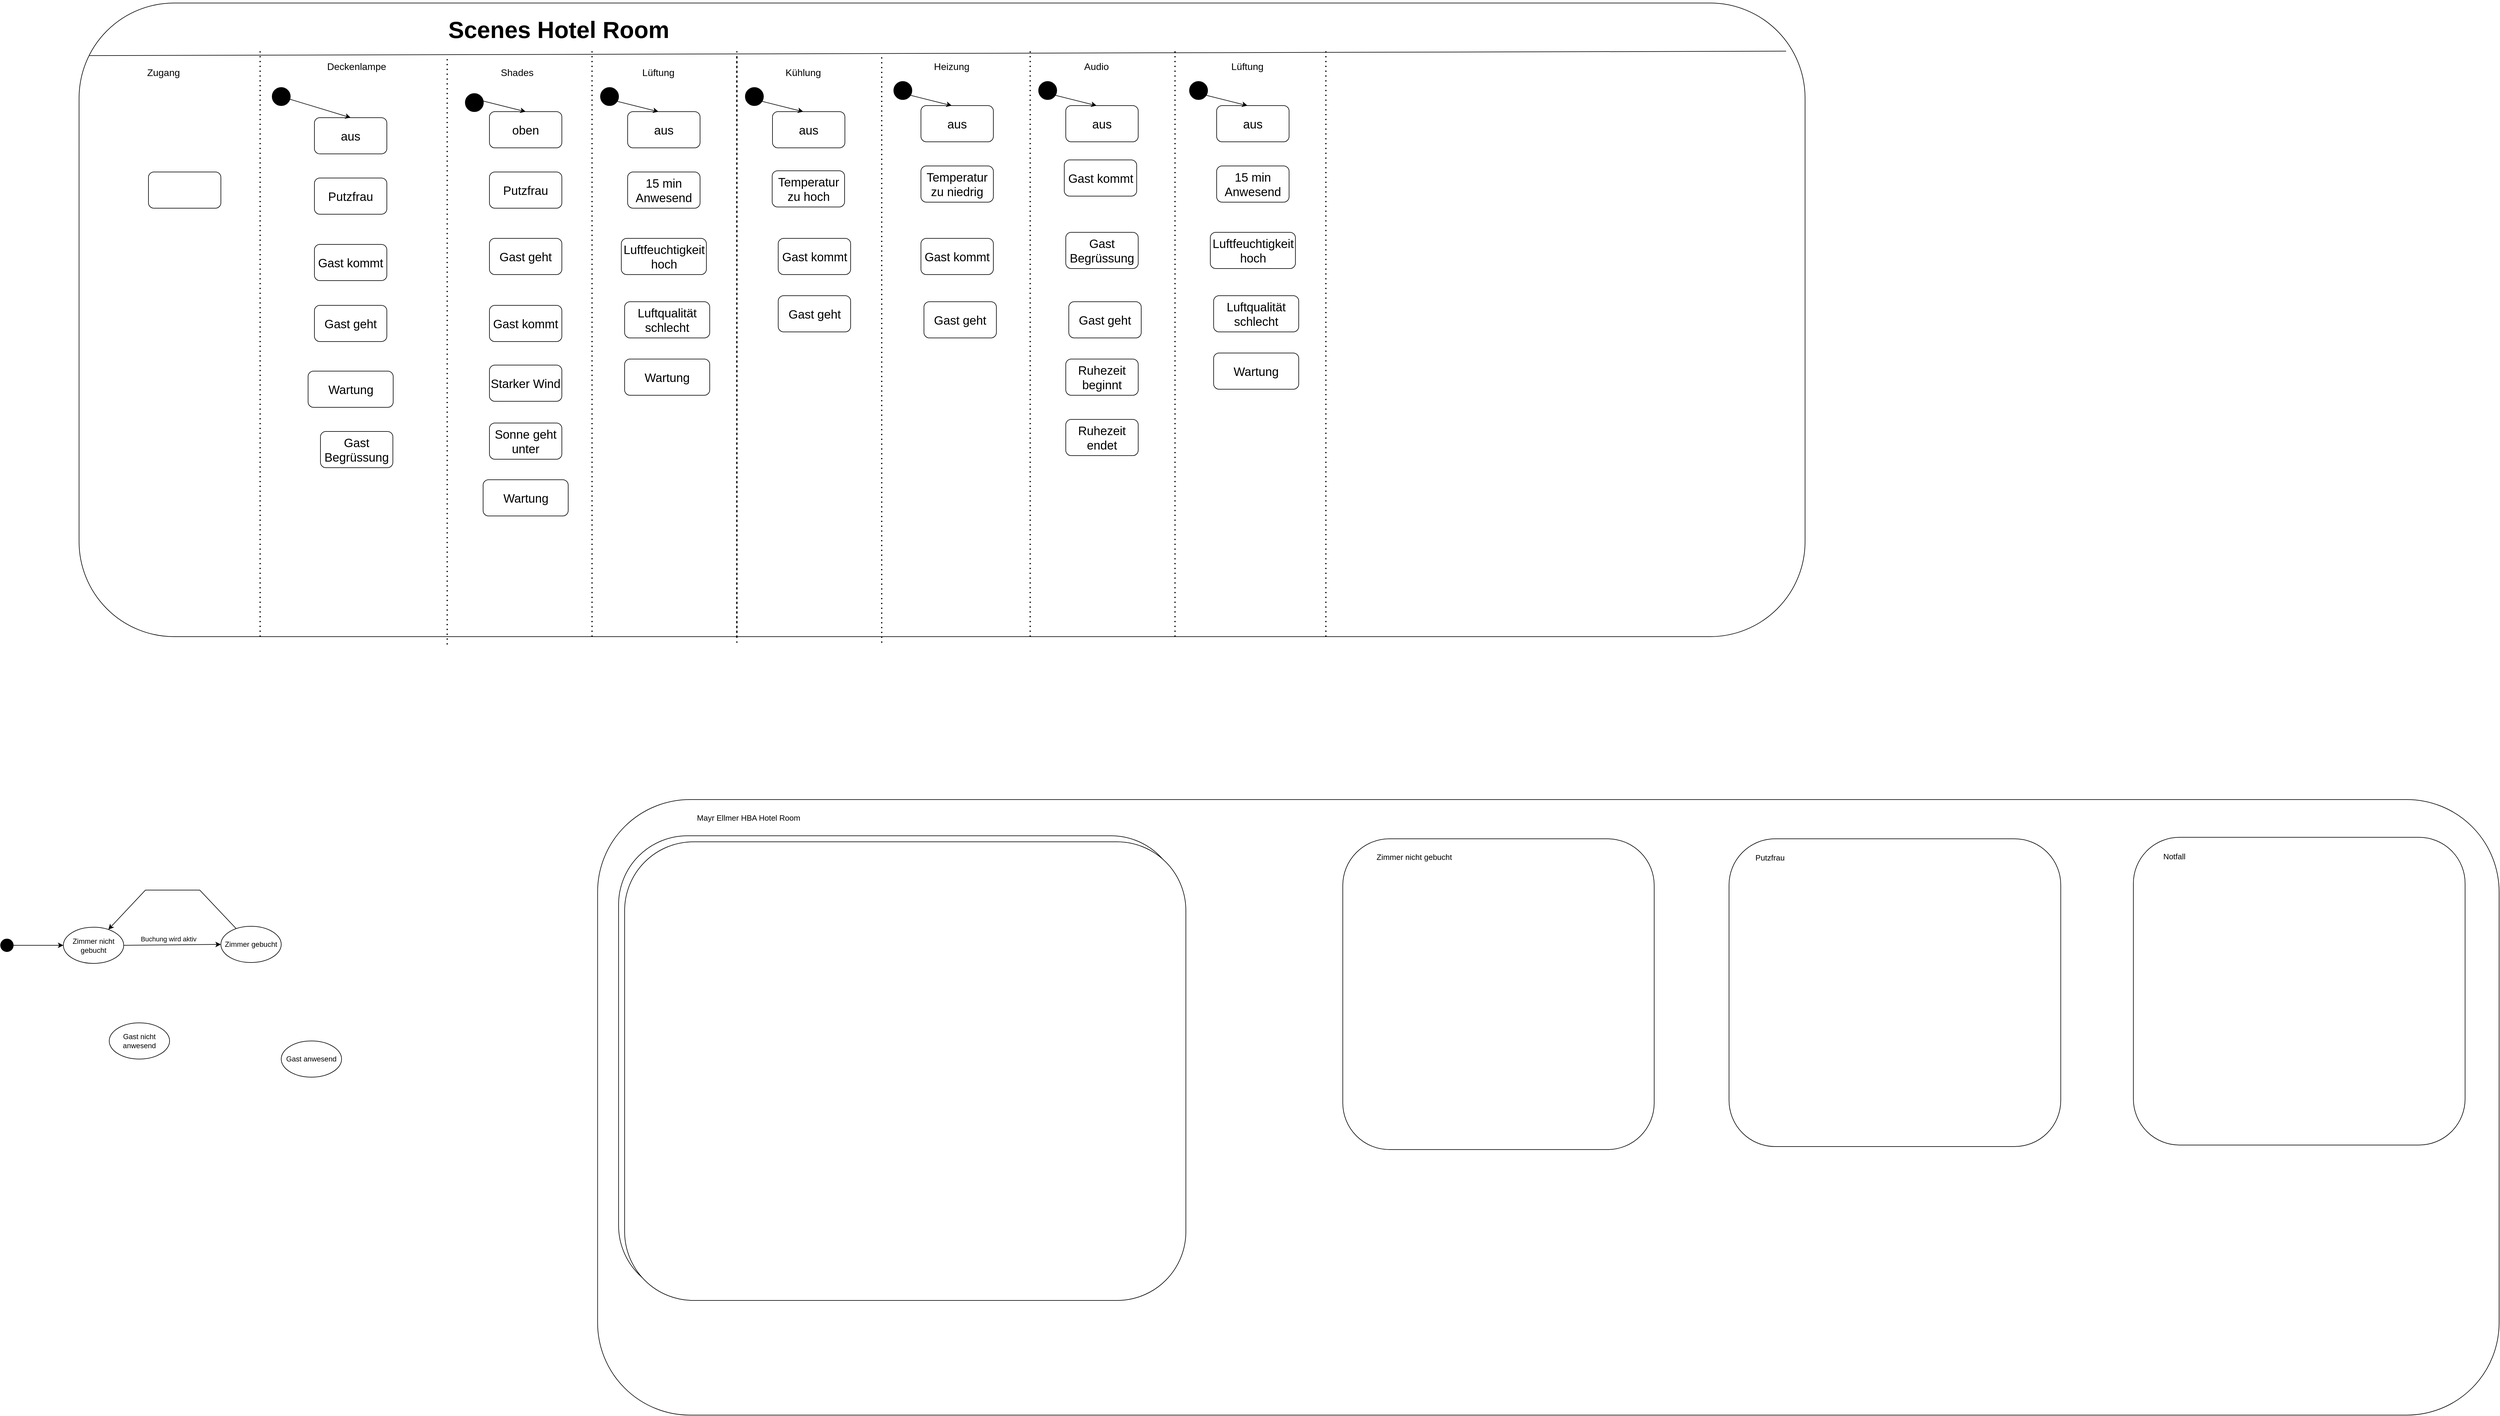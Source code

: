 <mxfile version="21.2.9" type="github">
  <diagram name="Seite-1" id="TgTiWXcOcsAniR1aSoTC">
    <mxGraphModel dx="-10244" dy="3101" grid="1" gridSize="10" guides="1" tooltips="1" connect="1" arrows="1" fold="1" page="1" pageScale="1" pageWidth="827" pageHeight="1169" math="0" shadow="0">
      <root>
        <mxCell id="0" />
        <mxCell id="1" parent="0" />
        <mxCell id="6cNDN_M9-vRu8scszghP-16" value="" style="group" parent="1" vertex="1" connectable="0">
          <mxGeometry x="12740" y="-350" width="3180" height="1020" as="geometry" />
        </mxCell>
        <mxCell id="6cNDN_M9-vRu8scszghP-1" value="" style="rounded=1;whiteSpace=wrap;html=1;" parent="6cNDN_M9-vRu8scszghP-16" vertex="1">
          <mxGeometry x="29.22" width="3150.78" height="1020" as="geometry" />
        </mxCell>
        <mxCell id="6cNDN_M9-vRu8scszghP-2" value="&lt;font style=&quot;font-size: 13px;&quot;&gt;Mayr Ellmer HBA Hotel Room&lt;/font&gt;" style="text;html=1;strokeColor=none;fillColor=none;align=center;verticalAlign=middle;whiteSpace=wrap;rounded=0;" parent="6cNDN_M9-vRu8scszghP-16" vertex="1">
          <mxGeometry y="11.333" width="559.304" height="36.833" as="geometry" />
        </mxCell>
        <mxCell id="6cNDN_M9-vRu8scszghP-17" value="" style="group" parent="6cNDN_M9-vRu8scszghP-16" vertex="1" connectable="0">
          <mxGeometry x="1903.999" y="64.997" width="549.669" height="510" as="geometry" />
        </mxCell>
        <mxCell id="6cNDN_M9-vRu8scszghP-18" value="" style="rounded=1;whiteSpace=wrap;html=1;" parent="6cNDN_M9-vRu8scszghP-17" vertex="1">
          <mxGeometry width="549.669" height="510" as="geometry" />
        </mxCell>
        <mxCell id="6cNDN_M9-vRu8scszghP-19" value="&lt;font style=&quot;font-size: 13px;&quot;&gt;Putzfrau&lt;br&gt;&lt;/font&gt;" style="text;html=1;strokeColor=none;fillColor=none;align=center;verticalAlign=middle;whiteSpace=wrap;rounded=0;" parent="6cNDN_M9-vRu8scszghP-17" vertex="1">
          <mxGeometry x="29.712" y="8.5" width="75.765" height="45.333" as="geometry" />
        </mxCell>
        <mxCell id="6cNDN_M9-vRu8scszghP-15" value="" style="group" parent="6cNDN_M9-vRu8scszghP-16" vertex="1" connectable="0">
          <mxGeometry x="2573.997" y="62.497" width="549.669" height="510" as="geometry" />
        </mxCell>
        <mxCell id="6cNDN_M9-vRu8scszghP-6" value="" style="rounded=1;whiteSpace=wrap;html=1;" parent="6cNDN_M9-vRu8scszghP-15" vertex="1">
          <mxGeometry width="549.669" height="510" as="geometry" />
        </mxCell>
        <mxCell id="6cNDN_M9-vRu8scszghP-12" value="&lt;font style=&quot;font-size: 13px;&quot;&gt;Notfall&lt;br&gt;&lt;/font&gt;" style="text;html=1;strokeColor=none;fillColor=none;align=center;verticalAlign=middle;whiteSpace=wrap;rounded=0;" parent="6cNDN_M9-vRu8scszghP-15" vertex="1">
          <mxGeometry x="29.712" y="8.5" width="75.765" height="45.333" as="geometry" />
        </mxCell>
        <mxCell id="6cNDN_M9-vRu8scszghP-14" value="" style="group" parent="6cNDN_M9-vRu8scszghP-16" vertex="1" connectable="0">
          <mxGeometry x="1264" y="65" width="516" height="515" as="geometry" />
        </mxCell>
        <mxCell id="6cNDN_M9-vRu8scszghP-4" value="" style="rounded=1;whiteSpace=wrap;html=1;" parent="6cNDN_M9-vRu8scszghP-14" vertex="1">
          <mxGeometry width="516" height="515" as="geometry" />
        </mxCell>
        <mxCell id="6cNDN_M9-vRu8scszghP-11" value="&lt;font style=&quot;font-size: 13px;&quot;&gt;Zimmer nicht gebucht&lt;br&gt;&lt;/font&gt;" style="text;html=1;strokeColor=none;fillColor=none;align=center;verticalAlign=middle;whiteSpace=wrap;rounded=0;" parent="6cNDN_M9-vRu8scszghP-14" vertex="1">
          <mxGeometry x="19.524" y="8.583" width="196.638" height="42.917" as="geometry" />
        </mxCell>
        <mxCell id="6cNDN_M9-vRu8scszghP-13" value="" style="group" parent="1" vertex="1" connectable="0">
          <mxGeometry x="12804" y="-290" width="930" height="760" as="geometry" />
        </mxCell>
        <mxCell id="6cNDN_M9-vRu8scszghP-3" value="" style="rounded=1;whiteSpace=wrap;html=1;" parent="6cNDN_M9-vRu8scszghP-13" vertex="1">
          <mxGeometry width="930" height="760" as="geometry" />
        </mxCell>
        <mxCell id="6cNDN_M9-vRu8scszghP-7" value="&lt;font style=&quot;font-size: 13px;&quot;&gt;Zimmer gebucht&lt;br&gt;&lt;/font&gt;" style="text;html=1;strokeColor=none;fillColor=none;align=center;verticalAlign=middle;whiteSpace=wrap;rounded=0;" parent="6cNDN_M9-vRu8scszghP-13" vertex="1">
          <mxGeometry x="-19.324" y="0.667" width="301.622" height="63.333" as="geometry" />
        </mxCell>
        <mxCell id="6cNDN_M9-vRu8scszghP-23" value="" style="rounded=1;whiteSpace=wrap;html=1;" parent="1" vertex="1">
          <mxGeometry x="12814" y="-280" width="930" height="760" as="geometry" />
        </mxCell>
        <mxCell id="6cNDN_M9-vRu8scszghP-24" value="Zimmer nicht gebucht" style="ellipse;whiteSpace=wrap;html=1;" parent="1" vertex="1">
          <mxGeometry x="11884" y="-138.5" width="100" height="60" as="geometry" />
        </mxCell>
        <mxCell id="6cNDN_M9-vRu8scszghP-25" value="" style="ellipse;whiteSpace=wrap;html=1;aspect=fixed;fillColor=#000000;" parent="1" vertex="1">
          <mxGeometry x="11780" y="-119" width="21" height="21" as="geometry" />
        </mxCell>
        <mxCell id="6cNDN_M9-vRu8scszghP-26" value="" style="endArrow=classic;html=1;rounded=0;exitX=1;exitY=0.5;exitDx=0;exitDy=0;entryX=0;entryY=0.5;entryDx=0;entryDy=0;" parent="1" source="6cNDN_M9-vRu8scszghP-25" target="6cNDN_M9-vRu8scszghP-24" edge="1">
          <mxGeometry width="50" height="50" relative="1" as="geometry">
            <mxPoint x="11980" y="-69" as="sourcePoint" />
            <mxPoint x="12030" y="-119" as="targetPoint" />
          </mxGeometry>
        </mxCell>
        <mxCell id="6cNDN_M9-vRu8scszghP-28" value="Zimmer gebucht" style="ellipse;whiteSpace=wrap;html=1;" parent="1" vertex="1">
          <mxGeometry x="12145" y="-140" width="100" height="60" as="geometry" />
        </mxCell>
        <mxCell id="6cNDN_M9-vRu8scszghP-29" value="" style="endArrow=classic;html=1;rounded=0;entryX=0;entryY=0.5;entryDx=0;entryDy=0;exitX=1;exitY=0.5;exitDx=0;exitDy=0;" parent="1" source="6cNDN_M9-vRu8scszghP-24" target="6cNDN_M9-vRu8scszghP-28" edge="1">
          <mxGeometry width="50" height="50" relative="1" as="geometry">
            <mxPoint x="11990" y="-69" as="sourcePoint" />
            <mxPoint x="12040" y="-119" as="targetPoint" />
          </mxGeometry>
        </mxCell>
        <mxCell id="6cNDN_M9-vRu8scszghP-32" value="Buchung wird aktiv" style="edgeLabel;html=1;align=center;verticalAlign=middle;resizable=0;points=[];" parent="6cNDN_M9-vRu8scszghP-29" vertex="1" connectable="0">
          <mxGeometry x="-0.087" y="2" relative="1" as="geometry">
            <mxPoint y="-8" as="offset" />
          </mxGeometry>
        </mxCell>
        <mxCell id="6cNDN_M9-vRu8scszghP-48" value="Gast anwesend" style="ellipse;whiteSpace=wrap;html=1;" parent="1" vertex="1">
          <mxGeometry x="12245" y="50" width="100" height="60" as="geometry" />
        </mxCell>
        <mxCell id="6cNDN_M9-vRu8scszghP-49" value="Gast nicht anwesend" style="ellipse;whiteSpace=wrap;html=1;" parent="1" vertex="1">
          <mxGeometry x="11960" y="20" width="100" height="60" as="geometry" />
        </mxCell>
        <mxCell id="6cNDN_M9-vRu8scszghP-50" value="" style="endArrow=classic;html=1;rounded=0;" parent="1" source="6cNDN_M9-vRu8scszghP-28" target="6cNDN_M9-vRu8scszghP-24" edge="1">
          <mxGeometry width="50" height="50" relative="1" as="geometry">
            <mxPoint x="12030" y="-20" as="sourcePoint" />
            <mxPoint x="12080" y="-70" as="targetPoint" />
            <Array as="points">
              <mxPoint x="12110" y="-200" />
              <mxPoint x="12020" y="-200" />
            </Array>
          </mxGeometry>
        </mxCell>
        <mxCell id="6cNDN_M9-vRu8scszghP-59" value="" style="rounded=1;whiteSpace=wrap;html=1;" parent="1" vertex="1">
          <mxGeometry x="11910" y="-1670" width="2860" height="1050" as="geometry" />
        </mxCell>
        <mxCell id="6cNDN_M9-vRu8scszghP-60" value="" style="endArrow=none;html=1;rounded=0;exitX=0.006;exitY=0.083;exitDx=0;exitDy=0;exitPerimeter=0;entryX=0.989;entryY=0.076;entryDx=0;entryDy=0;entryPerimeter=0;" parent="1" source="6cNDN_M9-vRu8scszghP-59" target="6cNDN_M9-vRu8scszghP-59" edge="1">
          <mxGeometry width="50" height="50" relative="1" as="geometry">
            <mxPoint x="12870" y="-1070" as="sourcePoint" />
            <mxPoint x="12920" y="-1120" as="targetPoint" />
          </mxGeometry>
        </mxCell>
        <mxCell id="6cNDN_M9-vRu8scszghP-61" value="&lt;h1 style=&quot;font-size: 39px;&quot;&gt;Scenes Hotel Room&lt;/h1&gt;" style="text;html=1;strokeColor=none;fillColor=none;align=center;verticalAlign=middle;whiteSpace=wrap;rounded=0;fontSize=39;" parent="1" vertex="1">
          <mxGeometry x="12330" y="-1650" width="750" height="50" as="geometry" />
        </mxCell>
        <mxCell id="6cNDN_M9-vRu8scszghP-62" value="" style="endArrow=none;dashed=1;html=1;dashPattern=1 3;strokeWidth=2;rounded=0;" parent="1" edge="1">
          <mxGeometry width="50" height="50" relative="1" as="geometry">
            <mxPoint x="12210" y="-620" as="sourcePoint" />
            <mxPoint x="12210" y="-1590" as="targetPoint" />
          </mxGeometry>
        </mxCell>
        <mxCell id="6cNDN_M9-vRu8scszghP-63" value="&lt;font style=&quot;font-size: 16px;&quot;&gt;Zugang&lt;/font&gt;" style="text;html=1;strokeColor=none;fillColor=none;align=center;verticalAlign=middle;whiteSpace=wrap;rounded=0;" parent="1" vertex="1">
          <mxGeometry x="12020" y="-1570" width="60" height="30" as="geometry" />
        </mxCell>
        <mxCell id="6cNDN_M9-vRu8scszghP-66" value="" style="rounded=1;whiteSpace=wrap;html=1;" parent="1" vertex="1">
          <mxGeometry x="12025" y="-1390" width="120" height="60" as="geometry" />
        </mxCell>
        <mxCell id="6cNDN_M9-vRu8scszghP-67" value="" style="endArrow=none;dashed=1;html=1;dashPattern=1 3;strokeWidth=2;rounded=0;" parent="1" edge="1">
          <mxGeometry width="50" height="50" relative="1" as="geometry">
            <mxPoint x="12520" y="-607" as="sourcePoint" />
            <mxPoint x="12520" y="-1577" as="targetPoint" />
          </mxGeometry>
        </mxCell>
        <mxCell id="6cNDN_M9-vRu8scszghP-68" value="&lt;font style=&quot;font-size: 16px;&quot;&gt;Deckenlampe&lt;/font&gt;" style="text;html=1;strokeColor=none;fillColor=none;align=center;verticalAlign=middle;whiteSpace=wrap;rounded=0;" parent="1" vertex="1">
          <mxGeometry x="12340" y="-1580" width="60" height="30" as="geometry" />
        </mxCell>
        <mxCell id="6cNDN_M9-vRu8scszghP-70" value="&lt;font style=&quot;font-size: 20px;&quot;&gt;aus&lt;/font&gt;" style="rounded=1;whiteSpace=wrap;html=1;" parent="1" vertex="1">
          <mxGeometry x="12300" y="-1480" width="120" height="60" as="geometry" />
        </mxCell>
        <mxCell id="6cNDN_M9-vRu8scszghP-71" value="&lt;font style=&quot;font-size: 20px;&quot;&gt;Putzfrau&lt;/font&gt;" style="rounded=1;whiteSpace=wrap;html=1;" parent="1" vertex="1">
          <mxGeometry x="12300" y="-1380" width="120" height="60" as="geometry" />
        </mxCell>
        <mxCell id="6cNDN_M9-vRu8scszghP-72" value="&lt;font style=&quot;font-size: 20px;&quot;&gt;Gast kommt&lt;/font&gt;" style="rounded=1;whiteSpace=wrap;html=1;" parent="1" vertex="1">
          <mxGeometry x="12300" y="-1270" width="120" height="60" as="geometry" />
        </mxCell>
        <mxCell id="6cNDN_M9-vRu8scszghP-73" value="&lt;span style=&quot;font-size: 20px;&quot;&gt;Gast geht&lt;/span&gt;" style="rounded=1;whiteSpace=wrap;html=1;" parent="1" vertex="1">
          <mxGeometry x="12300" y="-1169" width="120" height="60" as="geometry" />
        </mxCell>
        <mxCell id="6cNDN_M9-vRu8scszghP-76" value="" style="ellipse;whiteSpace=wrap;html=1;aspect=fixed;labelBackgroundColor=#FFFFFF;gradientColor=default;fillColor=#000000;" parent="1" vertex="1">
          <mxGeometry x="12230" y="-1530" width="30" height="30" as="geometry" />
        </mxCell>
        <mxCell id="6cNDN_M9-vRu8scszghP-77" value="" style="endArrow=classic;html=1;rounded=0;entryX=0.5;entryY=0;entryDx=0;entryDy=0;" parent="1" target="6cNDN_M9-vRu8scszghP-70" edge="1">
          <mxGeometry width="50" height="50" relative="1" as="geometry">
            <mxPoint x="12245" y="-1515" as="sourcePoint" />
            <mxPoint x="12350" y="-1250" as="targetPoint" />
          </mxGeometry>
        </mxCell>
        <mxCell id="6cNDN_M9-vRu8scszghP-80" value="&lt;font style=&quot;font-size: 16px;&quot;&gt;Shades&lt;/font&gt;" style="text;html=1;strokeColor=none;fillColor=none;align=center;verticalAlign=middle;whiteSpace=wrap;rounded=0;" parent="1" vertex="1">
          <mxGeometry x="12606" y="-1570" width="60" height="30" as="geometry" />
        </mxCell>
        <mxCell id="6cNDN_M9-vRu8scszghP-81" value="&lt;span style=&quot;font-size: 20px;&quot;&gt;oben&lt;/span&gt;" style="rounded=1;whiteSpace=wrap;html=1;" parent="1" vertex="1">
          <mxGeometry x="12590" y="-1490" width="120" height="60" as="geometry" />
        </mxCell>
        <mxCell id="6cNDN_M9-vRu8scszghP-82" value="&lt;font style=&quot;font-size: 20px;&quot;&gt;Putzfrau&lt;/font&gt;" style="rounded=1;whiteSpace=wrap;html=1;" parent="1" vertex="1">
          <mxGeometry x="12590" y="-1390" width="120" height="60" as="geometry" />
        </mxCell>
        <mxCell id="6cNDN_M9-vRu8scszghP-83" value="&lt;font style=&quot;font-size: 20px;&quot;&gt;Gast kommt&lt;/font&gt;" style="rounded=1;whiteSpace=wrap;html=1;" parent="1" vertex="1">
          <mxGeometry x="12590" y="-1169" width="120" height="60" as="geometry" />
        </mxCell>
        <mxCell id="6cNDN_M9-vRu8scszghP-84" value="&lt;span style=&quot;font-size: 20px;&quot;&gt;Gast geht&lt;/span&gt;" style="rounded=1;whiteSpace=wrap;html=1;" parent="1" vertex="1">
          <mxGeometry x="12590" y="-1280" width="120" height="60" as="geometry" />
        </mxCell>
        <mxCell id="6cNDN_M9-vRu8scszghP-86" value="" style="endArrow=classic;html=1;rounded=0;entryX=0.5;entryY=0;entryDx=0;entryDy=0;" parent="1" target="6cNDN_M9-vRu8scszghP-81" edge="1">
          <mxGeometry width="50" height="50" relative="1" as="geometry">
            <mxPoint x="12570" y="-1510" as="sourcePoint" />
            <mxPoint x="12650" y="-1170" as="targetPoint" />
          </mxGeometry>
        </mxCell>
        <mxCell id="6cNDN_M9-vRu8scszghP-89" value="" style="ellipse;whiteSpace=wrap;html=1;aspect=fixed;labelBackgroundColor=#FFFFFF;gradientColor=default;fillColor=#000000;" parent="1" vertex="1">
          <mxGeometry x="12550" y="-1520" width="30" height="30" as="geometry" />
        </mxCell>
        <mxCell id="6cNDN_M9-vRu8scszghP-91" value="&lt;span style=&quot;font-size: 20px;&quot;&gt;Starker Wind&lt;/span&gt;" style="rounded=1;whiteSpace=wrap;html=1;" parent="1" vertex="1">
          <mxGeometry x="12590" y="-1070" width="120" height="60" as="geometry" />
        </mxCell>
        <mxCell id="6cNDN_M9-vRu8scszghP-92" value="&lt;span style=&quot;font-size: 20px;&quot;&gt;Sonne geht unter&lt;/span&gt;" style="rounded=1;whiteSpace=wrap;html=1;" parent="1" vertex="1">
          <mxGeometry x="12590" y="-974" width="120" height="60" as="geometry" />
        </mxCell>
        <mxCell id="6cNDN_M9-vRu8scszghP-93" value="" style="endArrow=none;dashed=1;html=1;dashPattern=1 3;strokeWidth=2;rounded=0;" parent="1" edge="1">
          <mxGeometry width="50" height="50" relative="1" as="geometry">
            <mxPoint x="12760" y="-620" as="sourcePoint" />
            <mxPoint x="12760" y="-1590" as="targetPoint" />
          </mxGeometry>
        </mxCell>
        <mxCell id="6cNDN_M9-vRu8scszghP-95" value="&lt;font style=&quot;font-size: 16px;&quot;&gt;Lüftung&lt;/font&gt;" style="text;html=1;strokeColor=none;fillColor=none;align=center;verticalAlign=middle;whiteSpace=wrap;rounded=0;" parent="1" vertex="1">
          <mxGeometry x="12840" y="-1570" width="60" height="30" as="geometry" />
        </mxCell>
        <mxCell id="6cNDN_M9-vRu8scszghP-96" value="&lt;span style=&quot;font-size: 20px;&quot;&gt;aus&lt;/span&gt;" style="rounded=1;whiteSpace=wrap;html=1;" parent="1" vertex="1">
          <mxGeometry x="12819" y="-1490" width="120" height="60" as="geometry" />
        </mxCell>
        <mxCell id="6cNDN_M9-vRu8scszghP-97" value="" style="ellipse;whiteSpace=wrap;html=1;aspect=fixed;labelBackgroundColor=#FFFFFF;gradientColor=default;fillColor=#000000;" parent="1" vertex="1">
          <mxGeometry x="12774" y="-1530" width="30" height="30" as="geometry" />
        </mxCell>
        <mxCell id="6cNDN_M9-vRu8scszghP-98" value="" style="endArrow=classic;html=1;rounded=0;entryX=0.5;entryY=0;entryDx=0;entryDy=0;" parent="1" edge="1">
          <mxGeometry width="50" height="50" relative="1" as="geometry">
            <mxPoint x="12790" y="-1510" as="sourcePoint" />
            <mxPoint x="12870" y="-1490" as="targetPoint" />
          </mxGeometry>
        </mxCell>
        <mxCell id="6cNDN_M9-vRu8scszghP-99" value="&lt;span style=&quot;font-size: 20px;&quot;&gt;15 min Anwesend&lt;/span&gt;" style="rounded=1;whiteSpace=wrap;html=1;" parent="1" vertex="1">
          <mxGeometry x="12819" y="-1390" width="120" height="60" as="geometry" />
        </mxCell>
        <mxCell id="6cNDN_M9-vRu8scszghP-100" value="&lt;span style=&quot;font-size: 20px;&quot;&gt;Luftfeuchtigkeit hoch&lt;/span&gt;" style="rounded=1;whiteSpace=wrap;html=1;" parent="1" vertex="1">
          <mxGeometry x="12808.5" y="-1280" width="141" height="60" as="geometry" />
        </mxCell>
        <mxCell id="6cNDN_M9-vRu8scszghP-102" value="&lt;span style=&quot;font-size: 20px;&quot;&gt;Luftqualität schlecht&lt;/span&gt;" style="rounded=1;whiteSpace=wrap;html=1;" parent="1" vertex="1">
          <mxGeometry x="12814" y="-1175" width="141" height="60" as="geometry" />
        </mxCell>
        <mxCell id="6cNDN_M9-vRu8scszghP-103" value="&lt;span style=&quot;font-size: 20px;&quot;&gt;Wartung&lt;/span&gt;" style="rounded=1;whiteSpace=wrap;html=1;" parent="1" vertex="1">
          <mxGeometry x="12814" y="-1080" width="141" height="60" as="geometry" />
        </mxCell>
        <mxCell id="6cNDN_M9-vRu8scszghP-104" value="&lt;span style=&quot;font-size: 20px;&quot;&gt;Wartung&lt;/span&gt;" style="rounded=1;whiteSpace=wrap;html=1;" parent="1" vertex="1">
          <mxGeometry x="12579.5" y="-880" width="141" height="60" as="geometry" />
        </mxCell>
        <mxCell id="6cNDN_M9-vRu8scszghP-105" value="&lt;span style=&quot;font-size: 20px;&quot;&gt;Wartung&lt;/span&gt;" style="rounded=1;whiteSpace=wrap;html=1;" parent="1" vertex="1">
          <mxGeometry x="12289.5" y="-1060" width="141" height="60" as="geometry" />
        </mxCell>
        <mxCell id="6cNDN_M9-vRu8scszghP-107" value="" style="endArrow=none;dashed=1;html=1;dashPattern=1 3;strokeWidth=2;rounded=0;" parent="1" edge="1">
          <mxGeometry width="50" height="50" relative="1" as="geometry">
            <mxPoint x="13000" y="-610" as="sourcePoint" />
            <mxPoint x="13000" y="-1580" as="targetPoint" />
          </mxGeometry>
        </mxCell>
        <mxCell id="znjcq2IU8EyjyRBsqE11-2" value="" style="endArrow=none;dashed=1;html=1;dashPattern=1 3;strokeWidth=2;rounded=0;" parent="1" edge="1">
          <mxGeometry width="50" height="50" relative="1" as="geometry">
            <mxPoint x="13000" y="-620" as="sourcePoint" />
            <mxPoint x="13000" y="-1590" as="targetPoint" />
          </mxGeometry>
        </mxCell>
        <mxCell id="6cNDN_M9-vRu8scszghP-108" value="&lt;span style=&quot;font-size: 20px;&quot;&gt;Temperatur zu hoch&lt;/span&gt;" style="rounded=1;whiteSpace=wrap;html=1;" parent="1" vertex="1">
          <mxGeometry x="13058.5" y="-1392" width="120" height="60" as="geometry" />
        </mxCell>
        <mxCell id="znjcq2IU8EyjyRBsqE11-3" value="&lt;font style=&quot;font-size: 16px;&quot;&gt;Kühlung&lt;/font&gt;" style="text;html=1;strokeColor=none;fillColor=none;align=center;verticalAlign=middle;whiteSpace=wrap;rounded=0;" parent="1" vertex="1">
          <mxGeometry x="13080" y="-1570" width="60" height="30" as="geometry" />
        </mxCell>
        <mxCell id="znjcq2IU8EyjyRBsqE11-4" value="&lt;span style=&quot;font-size: 20px;&quot;&gt;aus&lt;/span&gt;" style="rounded=1;whiteSpace=wrap;html=1;" parent="1" vertex="1">
          <mxGeometry x="13059" y="-1490" width="120" height="60" as="geometry" />
        </mxCell>
        <mxCell id="znjcq2IU8EyjyRBsqE11-5" value="" style="ellipse;whiteSpace=wrap;html=1;aspect=fixed;labelBackgroundColor=#FFFFFF;gradientColor=default;fillColor=#000000;" parent="1" vertex="1">
          <mxGeometry x="13014" y="-1530" width="30" height="30" as="geometry" />
        </mxCell>
        <mxCell id="znjcq2IU8EyjyRBsqE11-6" value="" style="endArrow=classic;html=1;rounded=0;entryX=0.5;entryY=0;entryDx=0;entryDy=0;" parent="1" edge="1">
          <mxGeometry width="50" height="50" relative="1" as="geometry">
            <mxPoint x="13030" y="-1510" as="sourcePoint" />
            <mxPoint x="13110" y="-1490" as="targetPoint" />
          </mxGeometry>
        </mxCell>
        <mxCell id="znjcq2IU8EyjyRBsqE11-11" value="" style="endArrow=none;dashed=1;html=1;dashPattern=1 3;strokeWidth=2;rounded=0;" parent="1" edge="1">
          <mxGeometry width="50" height="50" relative="1" as="geometry">
            <mxPoint x="13240" y="-610" as="sourcePoint" />
            <mxPoint x="13240" y="-1580" as="targetPoint" />
          </mxGeometry>
        </mxCell>
        <mxCell id="znjcq2IU8EyjyRBsqE11-12" value="&lt;span style=&quot;font-size: 16px;&quot;&gt;Heizung&lt;/span&gt;" style="text;html=1;strokeColor=none;fillColor=none;align=center;verticalAlign=middle;whiteSpace=wrap;rounded=0;" parent="1" vertex="1">
          <mxGeometry x="13326" y="-1580" width="60" height="30" as="geometry" />
        </mxCell>
        <mxCell id="znjcq2IU8EyjyRBsqE11-13" value="&lt;span style=&quot;font-size: 20px;&quot;&gt;aus&lt;/span&gt;" style="rounded=1;whiteSpace=wrap;html=1;" parent="1" vertex="1">
          <mxGeometry x="13305" y="-1500" width="120" height="60" as="geometry" />
        </mxCell>
        <mxCell id="znjcq2IU8EyjyRBsqE11-14" value="" style="ellipse;whiteSpace=wrap;html=1;aspect=fixed;labelBackgroundColor=#FFFFFF;gradientColor=default;fillColor=#000000;" parent="1" vertex="1">
          <mxGeometry x="13260" y="-1540" width="30" height="30" as="geometry" />
        </mxCell>
        <mxCell id="znjcq2IU8EyjyRBsqE11-15" value="" style="endArrow=classic;html=1;rounded=0;entryX=0.5;entryY=0;entryDx=0;entryDy=0;" parent="1" edge="1">
          <mxGeometry width="50" height="50" relative="1" as="geometry">
            <mxPoint x="13276" y="-1520" as="sourcePoint" />
            <mxPoint x="13356" y="-1500" as="targetPoint" />
          </mxGeometry>
        </mxCell>
        <mxCell id="znjcq2IU8EyjyRBsqE11-16" value="&lt;span style=&quot;font-size: 20px;&quot;&gt;Temperatur zu niedrig&lt;/span&gt;" style="rounded=1;whiteSpace=wrap;html=1;" parent="1" vertex="1">
          <mxGeometry x="13305" y="-1400" width="120" height="60" as="geometry" />
        </mxCell>
        <mxCell id="znjcq2IU8EyjyRBsqE11-20" value="" style="endArrow=none;dashed=1;html=1;dashPattern=1 3;strokeWidth=2;rounded=0;" parent="1" edge="1">
          <mxGeometry width="50" height="50" relative="1" as="geometry">
            <mxPoint x="13486" y="-620" as="sourcePoint" />
            <mxPoint x="13486" y="-1590" as="targetPoint" />
          </mxGeometry>
        </mxCell>
        <mxCell id="znjcq2IU8EyjyRBsqE11-21" value="&lt;font style=&quot;font-size: 16px;&quot;&gt;Audio&lt;/font&gt;" style="text;html=1;strokeColor=none;fillColor=none;align=center;verticalAlign=middle;whiteSpace=wrap;rounded=0;" parent="1" vertex="1">
          <mxGeometry x="13566" y="-1580" width="60" height="30" as="geometry" />
        </mxCell>
        <mxCell id="znjcq2IU8EyjyRBsqE11-22" value="&lt;span style=&quot;font-size: 20px;&quot;&gt;aus&lt;/span&gt;" style="rounded=1;whiteSpace=wrap;html=1;" parent="1" vertex="1">
          <mxGeometry x="13545" y="-1500" width="120" height="60" as="geometry" />
        </mxCell>
        <mxCell id="znjcq2IU8EyjyRBsqE11-23" value="" style="ellipse;whiteSpace=wrap;html=1;aspect=fixed;labelBackgroundColor=#FFFFFF;gradientColor=default;fillColor=#000000;" parent="1" vertex="1">
          <mxGeometry x="13500" y="-1540" width="30" height="30" as="geometry" />
        </mxCell>
        <mxCell id="znjcq2IU8EyjyRBsqE11-24" value="" style="endArrow=classic;html=1;rounded=0;entryX=0.5;entryY=0;entryDx=0;entryDy=0;" parent="1" edge="1">
          <mxGeometry width="50" height="50" relative="1" as="geometry">
            <mxPoint x="13516" y="-1520" as="sourcePoint" />
            <mxPoint x="13596" y="-1500" as="targetPoint" />
          </mxGeometry>
        </mxCell>
        <mxCell id="znjcq2IU8EyjyRBsqE11-29" value="" style="endArrow=none;dashed=1;html=1;dashPattern=1 3;strokeWidth=2;rounded=0;" parent="1" edge="1">
          <mxGeometry width="50" height="50" relative="1" as="geometry">
            <mxPoint x="13726" y="-620" as="sourcePoint" />
            <mxPoint x="13726" y="-1590" as="targetPoint" />
          </mxGeometry>
        </mxCell>
        <mxCell id="znjcq2IU8EyjyRBsqE11-30" value="&lt;font style=&quot;font-size: 16px;&quot;&gt;Lüftung&lt;/font&gt;" style="text;html=1;strokeColor=none;fillColor=none;align=center;verticalAlign=middle;whiteSpace=wrap;rounded=0;" parent="1" vertex="1">
          <mxGeometry x="13816" y="-1580" width="60" height="30" as="geometry" />
        </mxCell>
        <mxCell id="znjcq2IU8EyjyRBsqE11-31" value="&lt;span style=&quot;font-size: 20px;&quot;&gt;aus&lt;/span&gt;" style="rounded=1;whiteSpace=wrap;html=1;" parent="1" vertex="1">
          <mxGeometry x="13795" y="-1500" width="120" height="60" as="geometry" />
        </mxCell>
        <mxCell id="znjcq2IU8EyjyRBsqE11-32" value="" style="ellipse;whiteSpace=wrap;html=1;aspect=fixed;labelBackgroundColor=#FFFFFF;gradientColor=default;fillColor=#000000;" parent="1" vertex="1">
          <mxGeometry x="13750" y="-1540" width="30" height="30" as="geometry" />
        </mxCell>
        <mxCell id="znjcq2IU8EyjyRBsqE11-33" value="" style="endArrow=classic;html=1;rounded=0;entryX=0.5;entryY=0;entryDx=0;entryDy=0;" parent="1" edge="1">
          <mxGeometry width="50" height="50" relative="1" as="geometry">
            <mxPoint x="13766" y="-1520" as="sourcePoint" />
            <mxPoint x="13846" y="-1500" as="targetPoint" />
          </mxGeometry>
        </mxCell>
        <mxCell id="znjcq2IU8EyjyRBsqE11-34" value="&lt;span style=&quot;font-size: 20px;&quot;&gt;15 min Anwesend&lt;/span&gt;" style="rounded=1;whiteSpace=wrap;html=1;" parent="1" vertex="1">
          <mxGeometry x="13795" y="-1400" width="120" height="60" as="geometry" />
        </mxCell>
        <mxCell id="znjcq2IU8EyjyRBsqE11-35" value="&lt;span style=&quot;font-size: 20px;&quot;&gt;Luftfeuchtigkeit hoch&lt;/span&gt;" style="rounded=1;whiteSpace=wrap;html=1;" parent="1" vertex="1">
          <mxGeometry x="13784.5" y="-1290" width="141" height="60" as="geometry" />
        </mxCell>
        <mxCell id="znjcq2IU8EyjyRBsqE11-36" value="&lt;span style=&quot;font-size: 20px;&quot;&gt;Luftqualität schlecht&lt;/span&gt;" style="rounded=1;whiteSpace=wrap;html=1;" parent="1" vertex="1">
          <mxGeometry x="13790" y="-1185" width="141" height="60" as="geometry" />
        </mxCell>
        <mxCell id="znjcq2IU8EyjyRBsqE11-37" value="&lt;span style=&quot;font-size: 20px;&quot;&gt;Wartung&lt;/span&gt;" style="rounded=1;whiteSpace=wrap;html=1;" parent="1" vertex="1">
          <mxGeometry x="13790" y="-1090" width="141" height="60" as="geometry" />
        </mxCell>
        <mxCell id="znjcq2IU8EyjyRBsqE11-38" value="" style="endArrow=none;dashed=1;html=1;dashPattern=1 3;strokeWidth=2;rounded=0;" parent="1" edge="1">
          <mxGeometry width="50" height="50" relative="1" as="geometry">
            <mxPoint x="13976" y="-620" as="sourcePoint" />
            <mxPoint x="13976" y="-1590" as="targetPoint" />
          </mxGeometry>
        </mxCell>
        <mxCell id="E3i2I7mo2qc6uoFthGNY-2" value="&lt;span style=&quot;font-size: 20px;&quot;&gt;Gast kommt&lt;/span&gt;" style="rounded=1;whiteSpace=wrap;html=1;" vertex="1" parent="1">
          <mxGeometry x="13068.5" y="-1280" width="120" height="60" as="geometry" />
        </mxCell>
        <mxCell id="E3i2I7mo2qc6uoFthGNY-3" value="&lt;span style=&quot;font-size: 20px;&quot;&gt;Gast geht&lt;/span&gt;" style="rounded=1;whiteSpace=wrap;html=1;" vertex="1" parent="1">
          <mxGeometry x="13068.5" y="-1185" width="120" height="60" as="geometry" />
        </mxCell>
        <mxCell id="E3i2I7mo2qc6uoFthGNY-4" value="&lt;span style=&quot;font-size: 20px;&quot;&gt;Gast kommt&lt;/span&gt;" style="rounded=1;whiteSpace=wrap;html=1;" vertex="1" parent="1">
          <mxGeometry x="13305" y="-1280" width="120" height="60" as="geometry" />
        </mxCell>
        <mxCell id="E3i2I7mo2qc6uoFthGNY-5" value="&lt;span style=&quot;font-size: 20px;&quot;&gt;Gast geht&lt;/span&gt;" style="rounded=1;whiteSpace=wrap;html=1;" vertex="1" parent="1">
          <mxGeometry x="13310" y="-1175" width="120" height="60" as="geometry" />
        </mxCell>
        <mxCell id="E3i2I7mo2qc6uoFthGNY-8" value="&lt;span style=&quot;font-size: 20px;&quot;&gt;Gast kommt&lt;/span&gt;" style="rounded=1;whiteSpace=wrap;html=1;" vertex="1" parent="1">
          <mxGeometry x="13542.5" y="-1410" width="120" height="60" as="geometry" />
        </mxCell>
        <mxCell id="E3i2I7mo2qc6uoFthGNY-9" value="&lt;span style=&quot;font-size: 20px;&quot;&gt;Gast geht&lt;/span&gt;" style="rounded=1;whiteSpace=wrap;html=1;" vertex="1" parent="1">
          <mxGeometry x="13550" y="-1175" width="120" height="60" as="geometry" />
        </mxCell>
        <mxCell id="E3i2I7mo2qc6uoFthGNY-10" value="&lt;span style=&quot;font-size: 20px;&quot;&gt;Gast Begrüssung&lt;/span&gt;" style="rounded=1;whiteSpace=wrap;html=1;" vertex="1" parent="1">
          <mxGeometry x="13545" y="-1290" width="120" height="60" as="geometry" />
        </mxCell>
        <mxCell id="E3i2I7mo2qc6uoFthGNY-11" value="&lt;span style=&quot;font-size: 20px;&quot;&gt;Gast Begrüssung&lt;/span&gt;" style="rounded=1;whiteSpace=wrap;html=1;" vertex="1" parent="1">
          <mxGeometry x="12310" y="-960" width="120" height="60" as="geometry" />
        </mxCell>
        <mxCell id="E3i2I7mo2qc6uoFthGNY-12" value="&lt;span style=&quot;font-size: 20px;&quot;&gt;Ruhezeit beginnt&lt;/span&gt;" style="rounded=1;whiteSpace=wrap;html=1;" vertex="1" parent="1">
          <mxGeometry x="13545" y="-1080" width="120" height="60" as="geometry" />
        </mxCell>
        <mxCell id="E3i2I7mo2qc6uoFthGNY-13" value="&lt;span style=&quot;font-size: 20px;&quot;&gt;Ruhezeit endet&lt;/span&gt;" style="rounded=1;whiteSpace=wrap;html=1;" vertex="1" parent="1">
          <mxGeometry x="13545" y="-980" width="120" height="60" as="geometry" />
        </mxCell>
      </root>
    </mxGraphModel>
  </diagram>
</mxfile>
